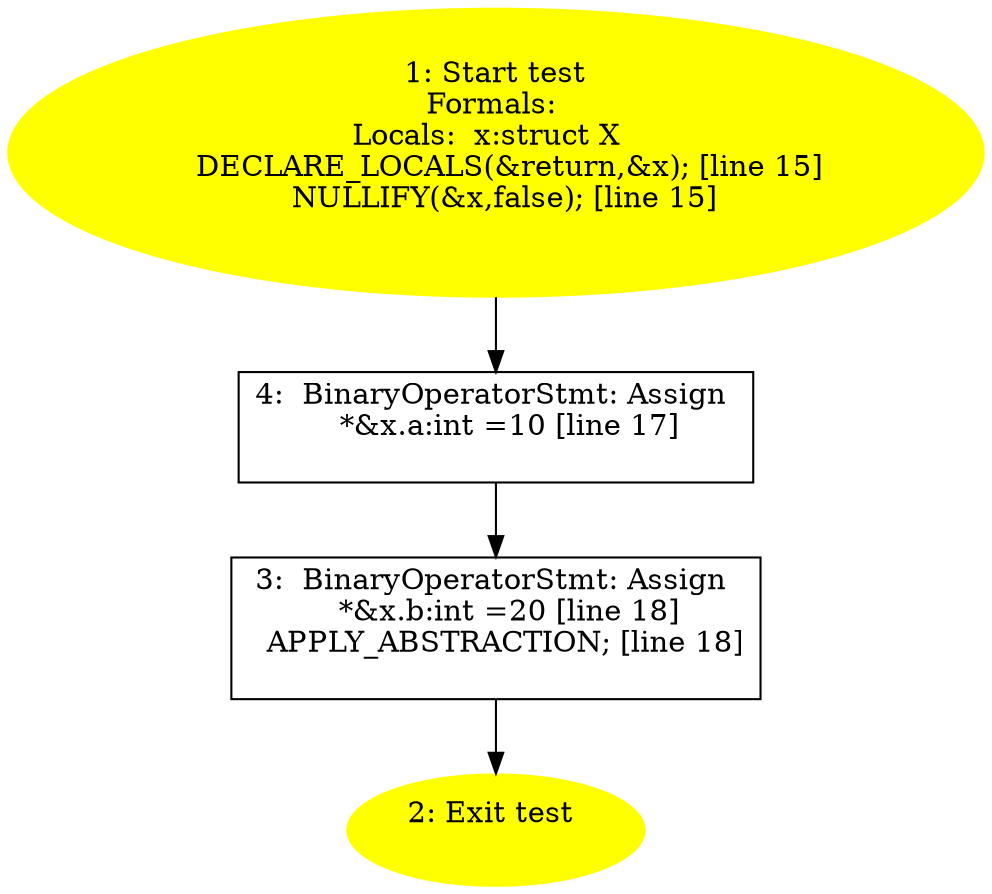 digraph iCFG {
4 [label="4:  BinaryOperatorStmt: Assign \n   *&x.a:int =10 [line 17]\n " shape="box"]
	

	 4 -> 3 ;
3 [label="3:  BinaryOperatorStmt: Assign \n   *&x.b:int =20 [line 18]\n  APPLY_ABSTRACTION; [line 18]\n " shape="box"]
	

	 3 -> 2 ;
2 [label="2: Exit test \n  " color=yellow style=filled]
	

1 [label="1: Start test\nFormals: \nLocals:  x:struct X  \n   DECLARE_LOCALS(&return,&x); [line 15]\n  NULLIFY(&x,false); [line 15]\n " color=yellow style=filled]
	

	 1 -> 4 ;
}
